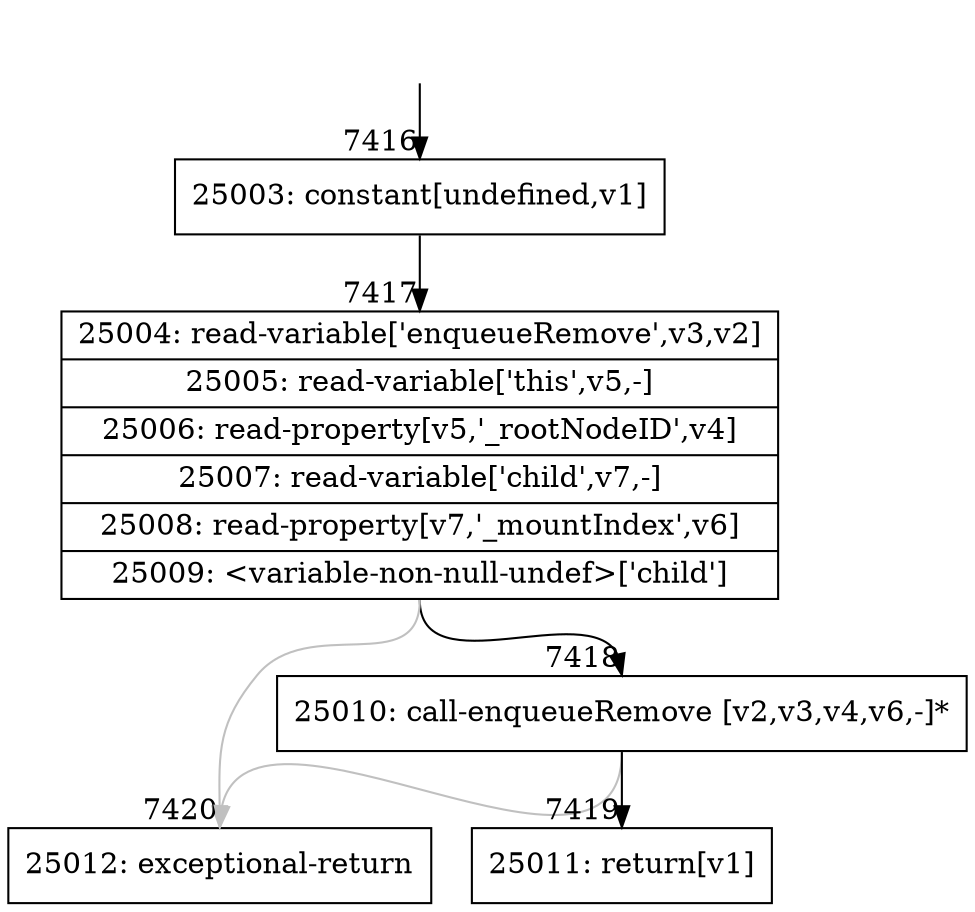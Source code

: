digraph {
rankdir="TD"
BB_entry511[shape=none,label=""];
BB_entry511 -> BB7416 [tailport=s, headport=n, headlabel="    7416"]
BB7416 [shape=record label="{25003: constant[undefined,v1]}" ] 
BB7416 -> BB7417 [tailport=s, headport=n, headlabel="      7417"]
BB7417 [shape=record label="{25004: read-variable['enqueueRemove',v3,v2]|25005: read-variable['this',v5,-]|25006: read-property[v5,'_rootNodeID',v4]|25007: read-variable['child',v7,-]|25008: read-property[v7,'_mountIndex',v6]|25009: \<variable-non-null-undef\>['child']}" ] 
BB7417 -> BB7418 [tailport=s, headport=n, headlabel="      7418"]
BB7417 -> BB7420 [tailport=s, headport=n, color=gray, headlabel="      7420"]
BB7418 [shape=record label="{25010: call-enqueueRemove [v2,v3,v4,v6,-]*}" ] 
BB7418 -> BB7419 [tailport=s, headport=n, headlabel="      7419"]
BB7418 -> BB7420 [tailport=s, headport=n, color=gray]
BB7419 [shape=record label="{25011: return[v1]}" ] 
BB7420 [shape=record label="{25012: exceptional-return}" ] 
//#$~ 13011
}
